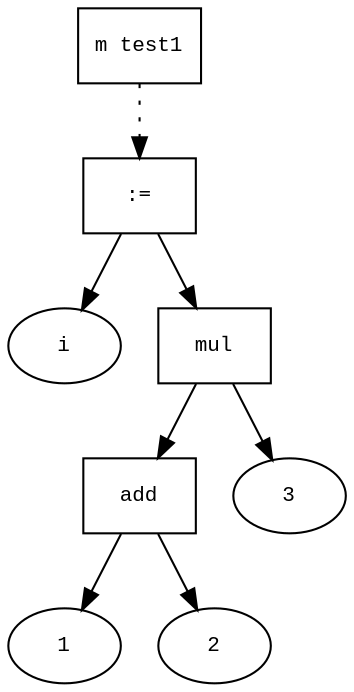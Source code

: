digraph AST {
  graph [fontname="Times New Roman",fontsize=10];
  node  [fontname="Courier New",fontsize=10];
  edge  [fontname="Times New Roman",fontsize=10];

  node0 [label="m test1",shape=box];
  node9 [label=":=",shape=box];
  node1 [label="i",shape=ellipse];
  node9->node1;
  node8 [label="mul",shape=box];
  node5 [label="add",shape=box];
  node3 [label="1",shape=ellipse];
  node5->node3;
  node4 [label="2",shape=ellipse];
  node5->node4;
  node8->node5;
  node6 [label="3",shape=ellipse];
  node8->node6;
  node9->node8;
  node0 -> node9 [style=dotted];
}
